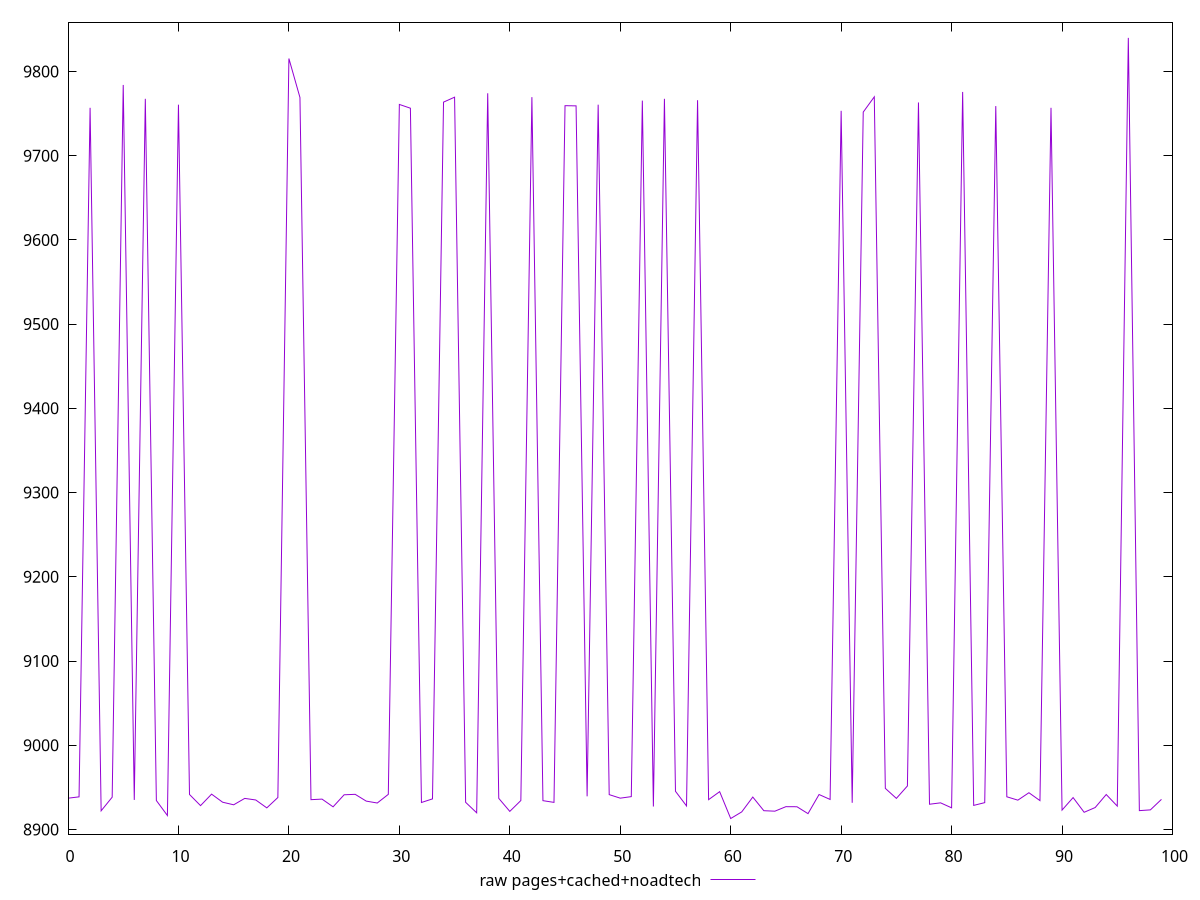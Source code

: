 $_rawPagesCachedNoadtech <<EOF
8937.2004
8938.798200000001
9756.8125
8922.2265
8938.414350000001
9783.951
8935.188
9767.479
8934.44325
8916.652200000002
9760.501749999998
8941.629749999998
8928.376199999999
8942.022299999999
8932.439850000002
8929.37205
8936.96355
8935.0794
8925.707699999997
8938.0059
9815.278700000003
9769.0355
8935.463850000002
8936.118899999998
8926.9584
8941.253099999998
8941.801049999998
8933.75205
8931.4872
8941.761899999998
9760.792749999999
9756.310000000001
8932.10415
8936.3802
9763.5295
9769.394500000002
8932.339649999998
8919.85395
9774.055499999999
8937.0243
8921.55765
8934.432299999999
9769.444749999999
8934.275700000002
8932.238400000002
9759.306499999999
9759.090000000004
8939.427749999999
9760.49275
8941.448550000001
8937.2472
8939.07255
9765.311249999999
8927.309400000002
9767.48475
8945.416949999999
8928.03795
9765.8345
8935.486050000003
8944.9683
8913.0792
8920.946999999998
8938.5579
8922.352499999999
8921.79555
8927.156700000003
8927.048399999998
8918.867700000003
8941.5756
8935.71285
9753.24425
8931.744749999998
9751.689749999998
9769.802749999999
8948.859900000001
8936.982750000001
8951.71995
9763.10925
8930.034749999999
8931.692849999998
8925.780149999999
9775.629
8928.655799999999
8931.93345
9758.8135
8938.870499999997
8934.885899999997
8943.694200000002
8934.345149999997
9756.77225
8923.07535
8937.943800000001
8920.477049999998
8926.120200000001
8941.571549999997
8927.825250000002
9839.7627
8922.446399999999
8923.34535
8935.820550000002
EOF
set key outside below
set terminal pngcairo
set output "report_00005_2020-11-02T22-26-11.212Z/largest-contentful-paint/pages+cached+noadtech//raw.png"
set yrange [8894.54553:9858.29637]
plot $_rawPagesCachedNoadtech title "raw pages+cached+noadtech" with line ,